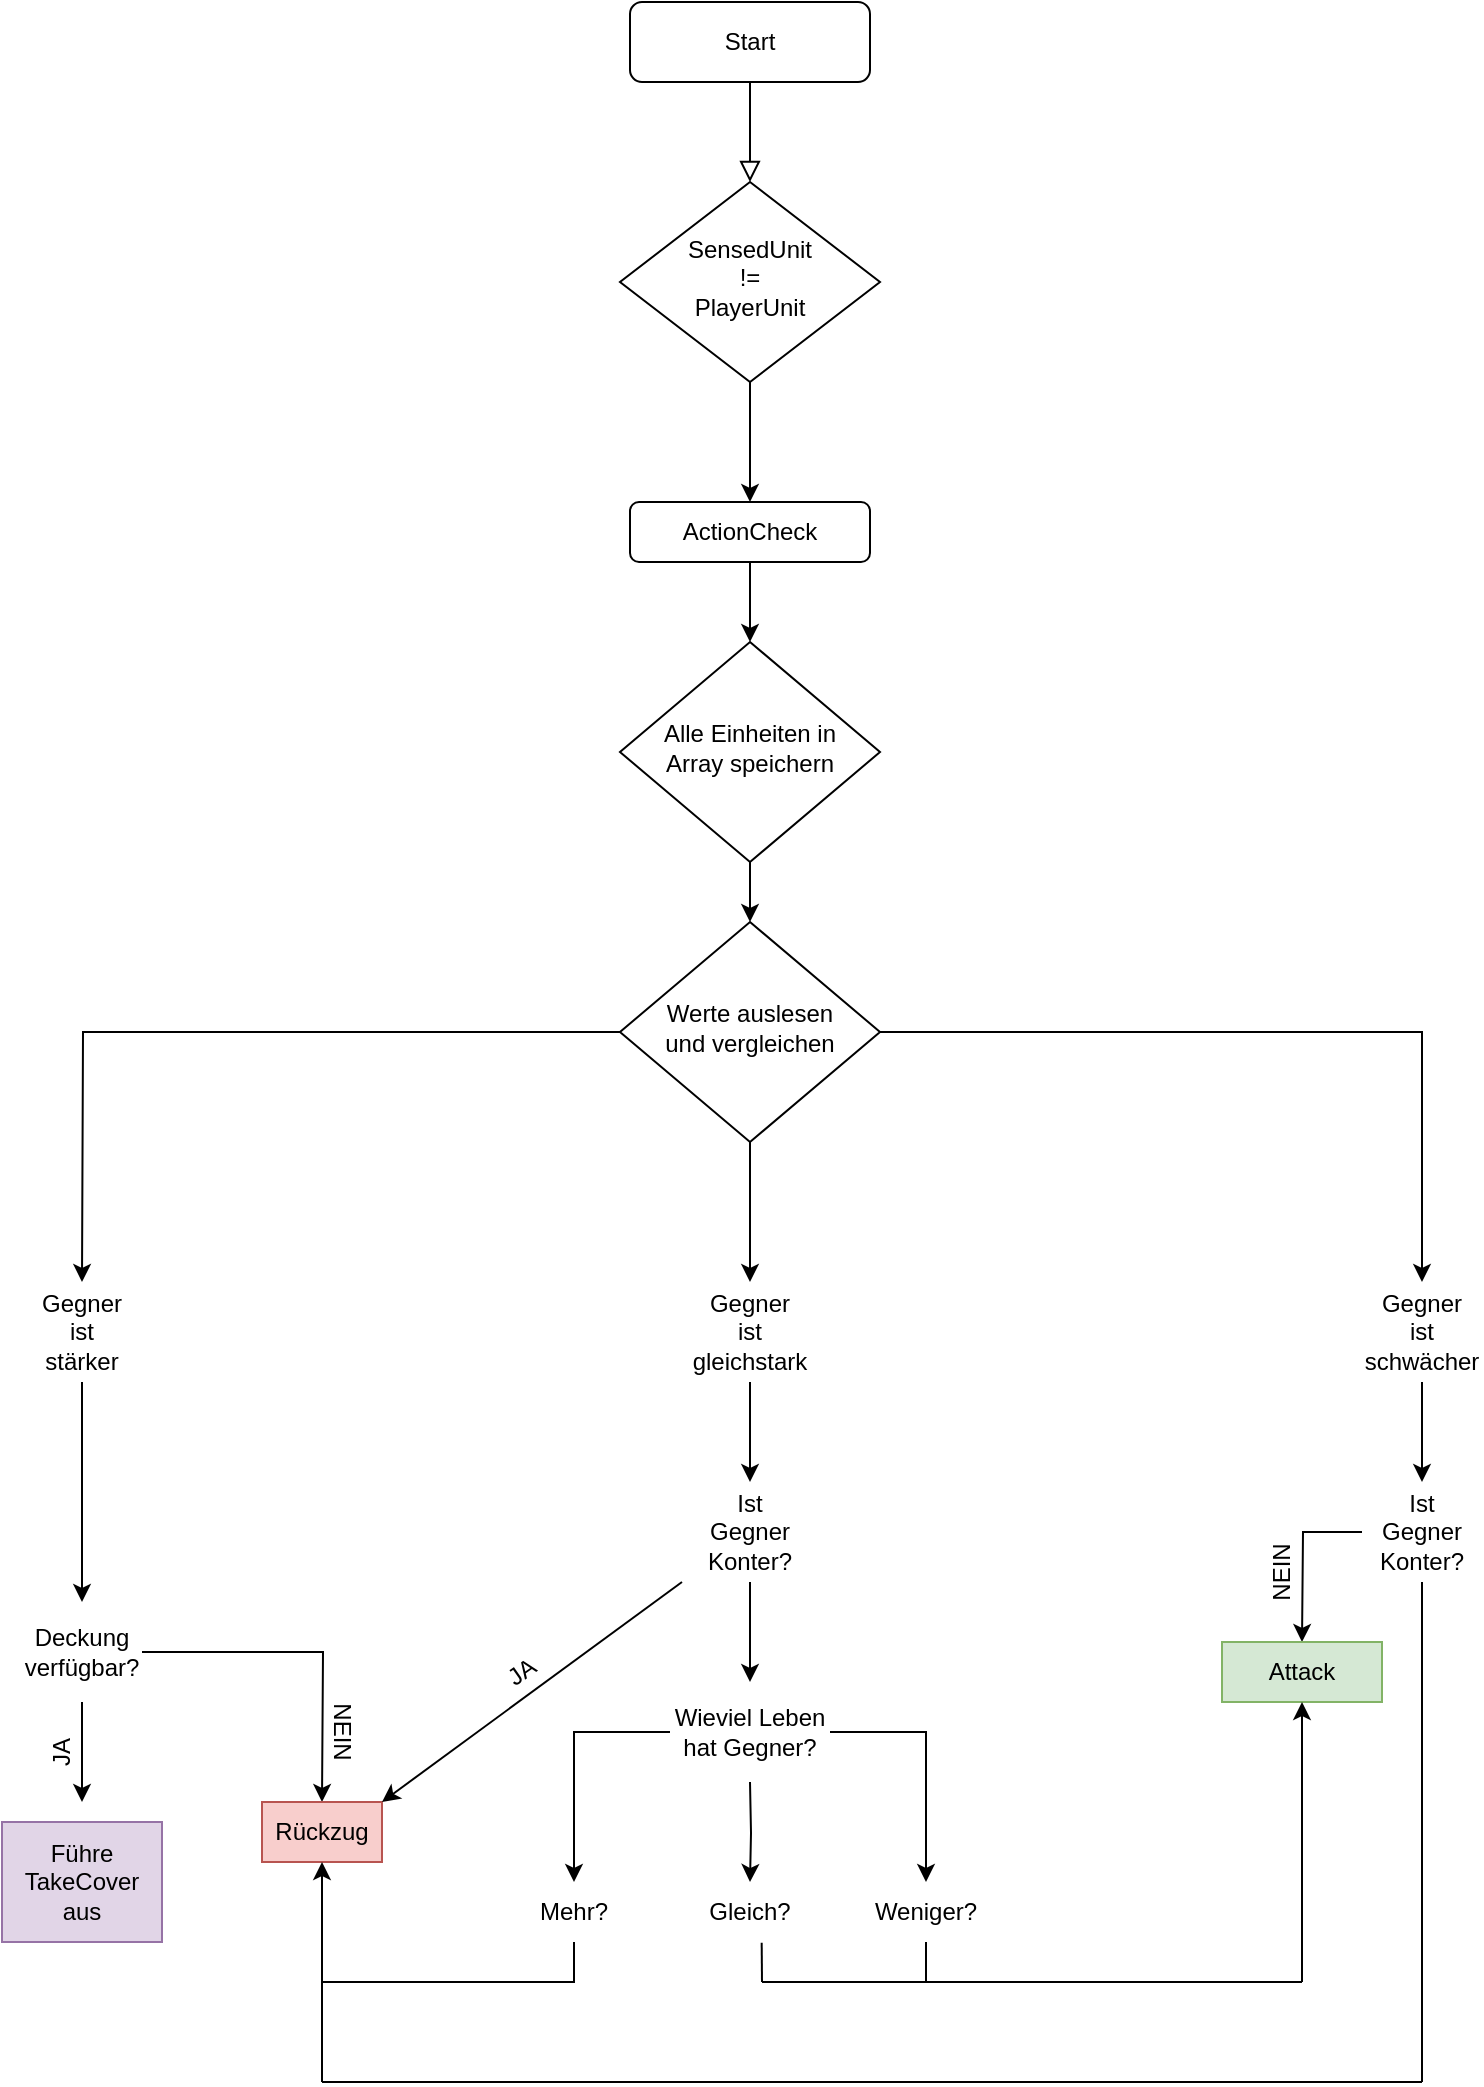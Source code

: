 <mxfile version="16.2.7" type="github">
  <diagram id="sdqhUKm-3fEQXfAJT-4u" name="Page-1">
    <mxGraphModel dx="3671" dy="1524" grid="1" gridSize="10" guides="1" tooltips="1" connect="1" arrows="1" fold="1" page="1" pageScale="1" pageWidth="827" pageHeight="1169" math="0" shadow="0">
      <root>
        <mxCell id="0" />
        <mxCell id="1" parent="0" />
        <mxCell id="4HqMNFPzitAAD8QAYMaV-1" value="" style="rounded=0;html=1;jettySize=auto;orthogonalLoop=1;fontSize=11;endArrow=block;endFill=0;endSize=8;strokeWidth=1;shadow=0;labelBackgroundColor=none;edgeStyle=orthogonalEdgeStyle;" edge="1" parent="1" source="4HqMNFPzitAAD8QAYMaV-2" target="4HqMNFPzitAAD8QAYMaV-4">
          <mxGeometry relative="1" as="geometry" />
        </mxCell>
        <mxCell id="4HqMNFPzitAAD8QAYMaV-2" value="Start" style="rounded=1;whiteSpace=wrap;html=1;fontSize=12;glass=0;strokeWidth=1;shadow=0;" vertex="1" parent="1">
          <mxGeometry x="-469" y="64" width="120" height="40" as="geometry" />
        </mxCell>
        <mxCell id="4HqMNFPzitAAD8QAYMaV-3" style="edgeStyle=orthogonalEdgeStyle;rounded=0;orthogonalLoop=1;jettySize=auto;html=1;exitX=0.5;exitY=1;exitDx=0;exitDy=0;" edge="1" parent="1" source="4HqMNFPzitAAD8QAYMaV-4">
          <mxGeometry relative="1" as="geometry">
            <mxPoint x="-409" y="314" as="targetPoint" />
          </mxGeometry>
        </mxCell>
        <mxCell id="4HqMNFPzitAAD8QAYMaV-4" value="SensedUnit&lt;br&gt;!=&lt;br&gt;PlayerUnit" style="rhombus;whiteSpace=wrap;html=1;shadow=0;fontFamily=Helvetica;fontSize=12;align=center;strokeWidth=1;spacing=6;spacingTop=-4;" vertex="1" parent="1">
          <mxGeometry x="-474" y="154" width="130" height="100" as="geometry" />
        </mxCell>
        <mxCell id="4HqMNFPzitAAD8QAYMaV-5" style="edgeStyle=orthogonalEdgeStyle;rounded=0;orthogonalLoop=1;jettySize=auto;html=1;exitX=0.5;exitY=1;exitDx=0;exitDy=0;" edge="1" parent="1" source="4HqMNFPzitAAD8QAYMaV-6" target="4HqMNFPzitAAD8QAYMaV-8">
          <mxGeometry relative="1" as="geometry" />
        </mxCell>
        <mxCell id="4HqMNFPzitAAD8QAYMaV-6" value="ActionCheck" style="rounded=1;whiteSpace=wrap;html=1;" vertex="1" parent="1">
          <mxGeometry x="-469" y="314" width="120" height="30" as="geometry" />
        </mxCell>
        <mxCell id="4HqMNFPzitAAD8QAYMaV-7" style="edgeStyle=orthogonalEdgeStyle;rounded=0;orthogonalLoop=1;jettySize=auto;html=1;exitX=0.5;exitY=1;exitDx=0;exitDy=0;" edge="1" parent="1" source="4HqMNFPzitAAD8QAYMaV-8" target="4HqMNFPzitAAD8QAYMaV-12">
          <mxGeometry relative="1" as="geometry" />
        </mxCell>
        <mxCell id="4HqMNFPzitAAD8QAYMaV-8" value="&lt;div&gt;Alle Einheiten in&lt;/div&gt;&lt;div&gt;Array speichern&lt;br&gt;&lt;/div&gt;" style="rhombus;whiteSpace=wrap;html=1;shadow=0;fontFamily=Helvetica;fontSize=12;align=center;strokeWidth=1;spacing=6;spacingTop=-4;" vertex="1" parent="1">
          <mxGeometry x="-474" y="384" width="130" height="110" as="geometry" />
        </mxCell>
        <mxCell id="4HqMNFPzitAAD8QAYMaV-9" style="edgeStyle=orthogonalEdgeStyle;rounded=0;orthogonalLoop=1;jettySize=auto;html=1;exitX=0;exitY=0.5;exitDx=0;exitDy=0;" edge="1" parent="1" source="4HqMNFPzitAAD8QAYMaV-12">
          <mxGeometry relative="1" as="geometry">
            <mxPoint x="-743" y="704" as="targetPoint" />
          </mxGeometry>
        </mxCell>
        <mxCell id="4HqMNFPzitAAD8QAYMaV-10" style="edgeStyle=orthogonalEdgeStyle;rounded=0;orthogonalLoop=1;jettySize=auto;html=1;exitX=0.5;exitY=1;exitDx=0;exitDy=0;" edge="1" parent="1" source="4HqMNFPzitAAD8QAYMaV-12">
          <mxGeometry relative="1" as="geometry">
            <mxPoint x="-409" y="704" as="targetPoint" />
          </mxGeometry>
        </mxCell>
        <mxCell id="4HqMNFPzitAAD8QAYMaV-11" style="edgeStyle=orthogonalEdgeStyle;rounded=0;orthogonalLoop=1;jettySize=auto;html=1;exitX=1;exitY=0.5;exitDx=0;exitDy=0;" edge="1" parent="1" source="4HqMNFPzitAAD8QAYMaV-12">
          <mxGeometry relative="1" as="geometry">
            <mxPoint x="-73" y="704" as="targetPoint" />
            <Array as="points">
              <mxPoint x="-73" y="579" />
              <mxPoint x="-73" y="704" />
            </Array>
          </mxGeometry>
        </mxCell>
        <mxCell id="4HqMNFPzitAAD8QAYMaV-12" value="Werte auslesen&lt;br&gt;und vergleichen" style="rhombus;whiteSpace=wrap;html=1;shadow=0;fontFamily=Helvetica;fontSize=12;align=center;strokeWidth=1;spacing=6;spacingTop=-4;" vertex="1" parent="1">
          <mxGeometry x="-474" y="524" width="130" height="110" as="geometry" />
        </mxCell>
        <mxCell id="4HqMNFPzitAAD8QAYMaV-13" style="edgeStyle=orthogonalEdgeStyle;rounded=0;orthogonalLoop=1;jettySize=auto;html=1;" edge="1" parent="1">
          <mxGeometry relative="1" as="geometry">
            <mxPoint x="-409" y="804" as="targetPoint" />
            <mxPoint x="-409" y="754" as="sourcePoint" />
          </mxGeometry>
        </mxCell>
        <mxCell id="4HqMNFPzitAAD8QAYMaV-14" value="Gegner&lt;br&gt;ist&lt;br&gt;gleichstark" style="text;html=1;strokeColor=none;fillColor=none;align=center;verticalAlign=middle;whiteSpace=wrap;rounded=0;" vertex="1" parent="1">
          <mxGeometry x="-439" y="714" width="60" height="30" as="geometry" />
        </mxCell>
        <mxCell id="4HqMNFPzitAAD8QAYMaV-15" style="edgeStyle=orthogonalEdgeStyle;rounded=0;orthogonalLoop=1;jettySize=auto;html=1;" edge="1" parent="1">
          <mxGeometry relative="1" as="geometry">
            <mxPoint x="-743" y="864" as="targetPoint" />
            <mxPoint x="-743" y="754" as="sourcePoint" />
          </mxGeometry>
        </mxCell>
        <mxCell id="4HqMNFPzitAAD8QAYMaV-16" value="Gegner&lt;br&gt;ist&lt;br&gt;stärker" style="text;html=1;strokeColor=none;fillColor=none;align=center;verticalAlign=middle;whiteSpace=wrap;rounded=0;" vertex="1" parent="1">
          <mxGeometry x="-773" y="714" width="60" height="30" as="geometry" />
        </mxCell>
        <mxCell id="4HqMNFPzitAAD8QAYMaV-17" style="edgeStyle=orthogonalEdgeStyle;rounded=0;orthogonalLoop=1;jettySize=auto;html=1;" edge="1" parent="1">
          <mxGeometry relative="1" as="geometry">
            <mxPoint x="-73" y="754" as="sourcePoint" />
            <mxPoint x="-73" y="804" as="targetPoint" />
          </mxGeometry>
        </mxCell>
        <mxCell id="4HqMNFPzitAAD8QAYMaV-18" value="Gegner&lt;br&gt;ist&lt;br&gt;schwächer" style="text;html=1;strokeColor=none;fillColor=none;align=center;verticalAlign=middle;whiteSpace=wrap;rounded=0;" vertex="1" parent="1">
          <mxGeometry x="-103" y="714" width="60" height="30" as="geometry" />
        </mxCell>
        <mxCell id="4HqMNFPzitAAD8QAYMaV-19" style="edgeStyle=orthogonalEdgeStyle;rounded=0;orthogonalLoop=1;jettySize=auto;html=1;" edge="1" parent="1">
          <mxGeometry relative="1" as="geometry">
            <mxPoint x="-743" y="964" as="targetPoint" />
            <mxPoint x="-743" y="914" as="sourcePoint" />
            <Array as="points">
              <mxPoint x="-743" y="964" />
            </Array>
          </mxGeometry>
        </mxCell>
        <mxCell id="4HqMNFPzitAAD8QAYMaV-20" value="Führe&lt;br&gt;TakeCover&lt;br&gt;aus" style="text;html=1;strokeColor=#9673a6;fillColor=#e1d5e7;align=center;verticalAlign=middle;whiteSpace=wrap;rounded=0;" vertex="1" parent="1">
          <mxGeometry x="-783" y="974" width="80" height="60" as="geometry" />
        </mxCell>
        <mxCell id="4HqMNFPzitAAD8QAYMaV-21" style="edgeStyle=orthogonalEdgeStyle;rounded=0;orthogonalLoop=1;jettySize=auto;html=1;exitX=1;exitY=0.5;exitDx=0;exitDy=0;" edge="1" parent="1" source="4HqMNFPzitAAD8QAYMaV-22">
          <mxGeometry relative="1" as="geometry">
            <mxPoint x="-623" y="964" as="targetPoint" />
          </mxGeometry>
        </mxCell>
        <mxCell id="4HqMNFPzitAAD8QAYMaV-22" value="Deckung&lt;br&gt;verfügbar?" style="text;html=1;strokeColor=none;fillColor=none;align=center;verticalAlign=middle;whiteSpace=wrap;rounded=0;" vertex="1" parent="1">
          <mxGeometry x="-773" y="874" width="60" height="30" as="geometry" />
        </mxCell>
        <mxCell id="4HqMNFPzitAAD8QAYMaV-23" value="JA" style="text;html=1;strokeColor=none;fillColor=none;align=center;verticalAlign=middle;whiteSpace=wrap;rounded=0;rotation=-90;" vertex="1" parent="1">
          <mxGeometry x="-783" y="924" width="60" height="30" as="geometry" />
        </mxCell>
        <mxCell id="4HqMNFPzitAAD8QAYMaV-24" value="Rückzug" style="text;html=1;strokeColor=#b85450;fillColor=#f8cecc;align=center;verticalAlign=middle;whiteSpace=wrap;rounded=0;" vertex="1" parent="1">
          <mxGeometry x="-653" y="964" width="60" height="30" as="geometry" />
        </mxCell>
        <mxCell id="4HqMNFPzitAAD8QAYMaV-25" value="NEIN" style="text;html=1;strokeColor=none;fillColor=none;align=center;verticalAlign=middle;whiteSpace=wrap;rounded=0;rotation=90;" vertex="1" parent="1">
          <mxGeometry x="-643" y="914" width="60" height="30" as="geometry" />
        </mxCell>
        <mxCell id="4HqMNFPzitAAD8QAYMaV-26" style="edgeStyle=orthogonalEdgeStyle;rounded=0;orthogonalLoop=1;jettySize=auto;html=1;" edge="1" parent="1">
          <mxGeometry relative="1" as="geometry">
            <mxPoint x="-409" y="904" as="targetPoint" />
            <mxPoint x="-409" y="854" as="sourcePoint" />
          </mxGeometry>
        </mxCell>
        <mxCell id="4HqMNFPzitAAD8QAYMaV-27" value="Ist&lt;br&gt;Gegner&lt;br&gt;Konter?" style="text;html=1;strokeColor=none;fillColor=none;align=center;verticalAlign=middle;whiteSpace=wrap;rounded=0;" vertex="1" parent="1">
          <mxGeometry x="-439" y="814" width="60" height="30" as="geometry" />
        </mxCell>
        <mxCell id="4HqMNFPzitAAD8QAYMaV-28" value="" style="endArrow=classic;html=1;rounded=0;entryX=1;entryY=0;entryDx=0;entryDy=0;" edge="1" parent="1" target="4HqMNFPzitAAD8QAYMaV-24">
          <mxGeometry width="50" height="50" relative="1" as="geometry">
            <mxPoint x="-443" y="854" as="sourcePoint" />
            <mxPoint x="-313" y="834" as="targetPoint" />
          </mxGeometry>
        </mxCell>
        <mxCell id="4HqMNFPzitAAD8QAYMaV-29" value="JA" style="text;html=1;strokeColor=none;fillColor=none;align=center;verticalAlign=middle;whiteSpace=wrap;rounded=0;rotation=-35;" vertex="1" parent="1">
          <mxGeometry x="-553" y="884" width="60" height="30" as="geometry" />
        </mxCell>
        <mxCell id="4HqMNFPzitAAD8QAYMaV-30" style="edgeStyle=orthogonalEdgeStyle;rounded=0;orthogonalLoop=1;jettySize=auto;html=1;entryX=0.5;entryY=0;entryDx=0;entryDy=0;" edge="1" parent="1" source="4HqMNFPzitAAD8QAYMaV-33" target="4HqMNFPzitAAD8QAYMaV-35">
          <mxGeometry relative="1" as="geometry" />
        </mxCell>
        <mxCell id="4HqMNFPzitAAD8QAYMaV-31" style="edgeStyle=orthogonalEdgeStyle;rounded=0;orthogonalLoop=1;jettySize=auto;html=1;entryX=0.5;entryY=0;entryDx=0;entryDy=0;" edge="1" parent="1" target="4HqMNFPzitAAD8QAYMaV-36">
          <mxGeometry relative="1" as="geometry">
            <mxPoint x="-409" y="954" as="sourcePoint" />
          </mxGeometry>
        </mxCell>
        <mxCell id="4HqMNFPzitAAD8QAYMaV-32" style="edgeStyle=orthogonalEdgeStyle;rounded=0;orthogonalLoop=1;jettySize=auto;html=1;" edge="1" parent="1" source="4HqMNFPzitAAD8QAYMaV-33" target="4HqMNFPzitAAD8QAYMaV-37">
          <mxGeometry relative="1" as="geometry" />
        </mxCell>
        <mxCell id="4HqMNFPzitAAD8QAYMaV-33" value="Wieviel Leben&lt;br&gt;hat Gegner?" style="text;html=1;strokeColor=none;fillColor=none;align=center;verticalAlign=middle;whiteSpace=wrap;rounded=0;" vertex="1" parent="1">
          <mxGeometry x="-449" y="914" width="80" height="30" as="geometry" />
        </mxCell>
        <mxCell id="4HqMNFPzitAAD8QAYMaV-34" style="edgeStyle=orthogonalEdgeStyle;rounded=0;orthogonalLoop=1;jettySize=auto;html=1;exitX=0.5;exitY=1;exitDx=0;exitDy=0;entryX=0.5;entryY=1;entryDx=0;entryDy=0;" edge="1" parent="1" source="4HqMNFPzitAAD8QAYMaV-35" target="4HqMNFPzitAAD8QAYMaV-24">
          <mxGeometry relative="1" as="geometry" />
        </mxCell>
        <mxCell id="4HqMNFPzitAAD8QAYMaV-35" value="Mehr?" style="text;html=1;strokeColor=none;fillColor=none;align=center;verticalAlign=middle;whiteSpace=wrap;rounded=0;" vertex="1" parent="1">
          <mxGeometry x="-520" y="1004" width="46" height="30" as="geometry" />
        </mxCell>
        <mxCell id="4HqMNFPzitAAD8QAYMaV-36" value="Gleich?" style="text;html=1;strokeColor=none;fillColor=none;align=center;verticalAlign=middle;whiteSpace=wrap;rounded=0;" vertex="1" parent="1">
          <mxGeometry x="-432" y="1004" width="46" height="30" as="geometry" />
        </mxCell>
        <mxCell id="4HqMNFPzitAAD8QAYMaV-37" value="Weniger?" style="text;html=1;strokeColor=none;fillColor=none;align=center;verticalAlign=middle;whiteSpace=wrap;rounded=0;" vertex="1" parent="1">
          <mxGeometry x="-344" y="1004" width="46" height="30" as="geometry" />
        </mxCell>
        <mxCell id="4HqMNFPzitAAD8QAYMaV-38" style="edgeStyle=orthogonalEdgeStyle;rounded=0;orthogonalLoop=1;jettySize=auto;html=1;" edge="1" parent="1" source="4HqMNFPzitAAD8QAYMaV-39">
          <mxGeometry relative="1" as="geometry">
            <mxPoint x="-133" y="884" as="targetPoint" />
          </mxGeometry>
        </mxCell>
        <mxCell id="4HqMNFPzitAAD8QAYMaV-39" value="Ist&lt;br&gt;Gegner&lt;br&gt;Konter?" style="text;html=1;strokeColor=none;fillColor=none;align=center;verticalAlign=middle;whiteSpace=wrap;rounded=0;" vertex="1" parent="1">
          <mxGeometry x="-103" y="814" width="60" height="30" as="geometry" />
        </mxCell>
        <mxCell id="4HqMNFPzitAAD8QAYMaV-40" value="NEIN" style="text;html=1;strokeColor=none;fillColor=none;align=center;verticalAlign=middle;whiteSpace=wrap;rounded=0;rotation=-90;" vertex="1" parent="1">
          <mxGeometry x="-173" y="834" width="60" height="30" as="geometry" />
        </mxCell>
        <mxCell id="4HqMNFPzitAAD8QAYMaV-41" value="Attack" style="text;html=1;strokeColor=#82b366;fillColor=#d5e8d4;align=center;verticalAlign=middle;whiteSpace=wrap;rounded=0;" vertex="1" parent="1">
          <mxGeometry x="-173" y="884" width="80" height="30" as="geometry" />
        </mxCell>
        <mxCell id="4HqMNFPzitAAD8QAYMaV-42" value="" style="endArrow=none;html=1;rounded=0;" edge="1" parent="1">
          <mxGeometry width="50" height="50" relative="1" as="geometry">
            <mxPoint x="-73" y="1104" as="sourcePoint" />
            <mxPoint x="-73" y="854" as="targetPoint" />
          </mxGeometry>
        </mxCell>
        <mxCell id="4HqMNFPzitAAD8QAYMaV-43" value="" style="endArrow=none;html=1;rounded=0;" edge="1" parent="1">
          <mxGeometry width="50" height="50" relative="1" as="geometry">
            <mxPoint x="-623" y="1104" as="sourcePoint" />
            <mxPoint x="-73" y="1104" as="targetPoint" />
          </mxGeometry>
        </mxCell>
        <mxCell id="4HqMNFPzitAAD8QAYMaV-44" value="" style="endArrow=none;html=1;rounded=0;" edge="1" parent="1">
          <mxGeometry width="50" height="50" relative="1" as="geometry">
            <mxPoint x="-623" y="1104" as="sourcePoint" />
            <mxPoint x="-623" y="1054" as="targetPoint" />
          </mxGeometry>
        </mxCell>
        <mxCell id="4HqMNFPzitAAD8QAYMaV-45" value="" style="endArrow=none;html=1;rounded=0;entryX=0.627;entryY=1.011;entryDx=0;entryDy=0;entryPerimeter=0;" edge="1" parent="1" target="4HqMNFPzitAAD8QAYMaV-36">
          <mxGeometry width="50" height="50" relative="1" as="geometry">
            <mxPoint x="-403" y="1054" as="sourcePoint" />
            <mxPoint x="-410" y="1034" as="targetPoint" />
          </mxGeometry>
        </mxCell>
        <mxCell id="4HqMNFPzitAAD8QAYMaV-46" value="" style="endArrow=none;html=1;rounded=0;exitX=0.5;exitY=1;exitDx=0;exitDy=0;" edge="1" parent="1" source="4HqMNFPzitAAD8QAYMaV-37">
          <mxGeometry width="50" height="50" relative="1" as="geometry">
            <mxPoint x="-400" y="1064" as="sourcePoint" />
            <mxPoint x="-321" y="1054" as="targetPoint" />
          </mxGeometry>
        </mxCell>
        <mxCell id="4HqMNFPzitAAD8QAYMaV-47" value="" style="endArrow=none;html=1;rounded=0;" edge="1" parent="1">
          <mxGeometry width="50" height="50" relative="1" as="geometry">
            <mxPoint x="-133" y="1054" as="sourcePoint" />
            <mxPoint x="-403" y="1054" as="targetPoint" />
          </mxGeometry>
        </mxCell>
        <mxCell id="4HqMNFPzitAAD8QAYMaV-48" value="" style="endArrow=classic;html=1;rounded=0;entryX=0.5;entryY=1;entryDx=0;entryDy=0;" edge="1" parent="1" target="4HqMNFPzitAAD8QAYMaV-41">
          <mxGeometry width="50" height="50" relative="1" as="geometry">
            <mxPoint x="-133" y="1054" as="sourcePoint" />
            <mxPoint x="-213" y="974" as="targetPoint" />
          </mxGeometry>
        </mxCell>
      </root>
    </mxGraphModel>
  </diagram>
</mxfile>
